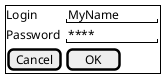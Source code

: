 @startsalt
<style>
    saltDiagram {
        FontName Impact
        FontSize 20
        FontStyle italic
        LineThickness 0.5
        LineColor red
    }
</style>
{+
    Login       | "MyName     "
    Password    | "****       "
    [Cancel]    | [  OK  ]
}
@endsalt